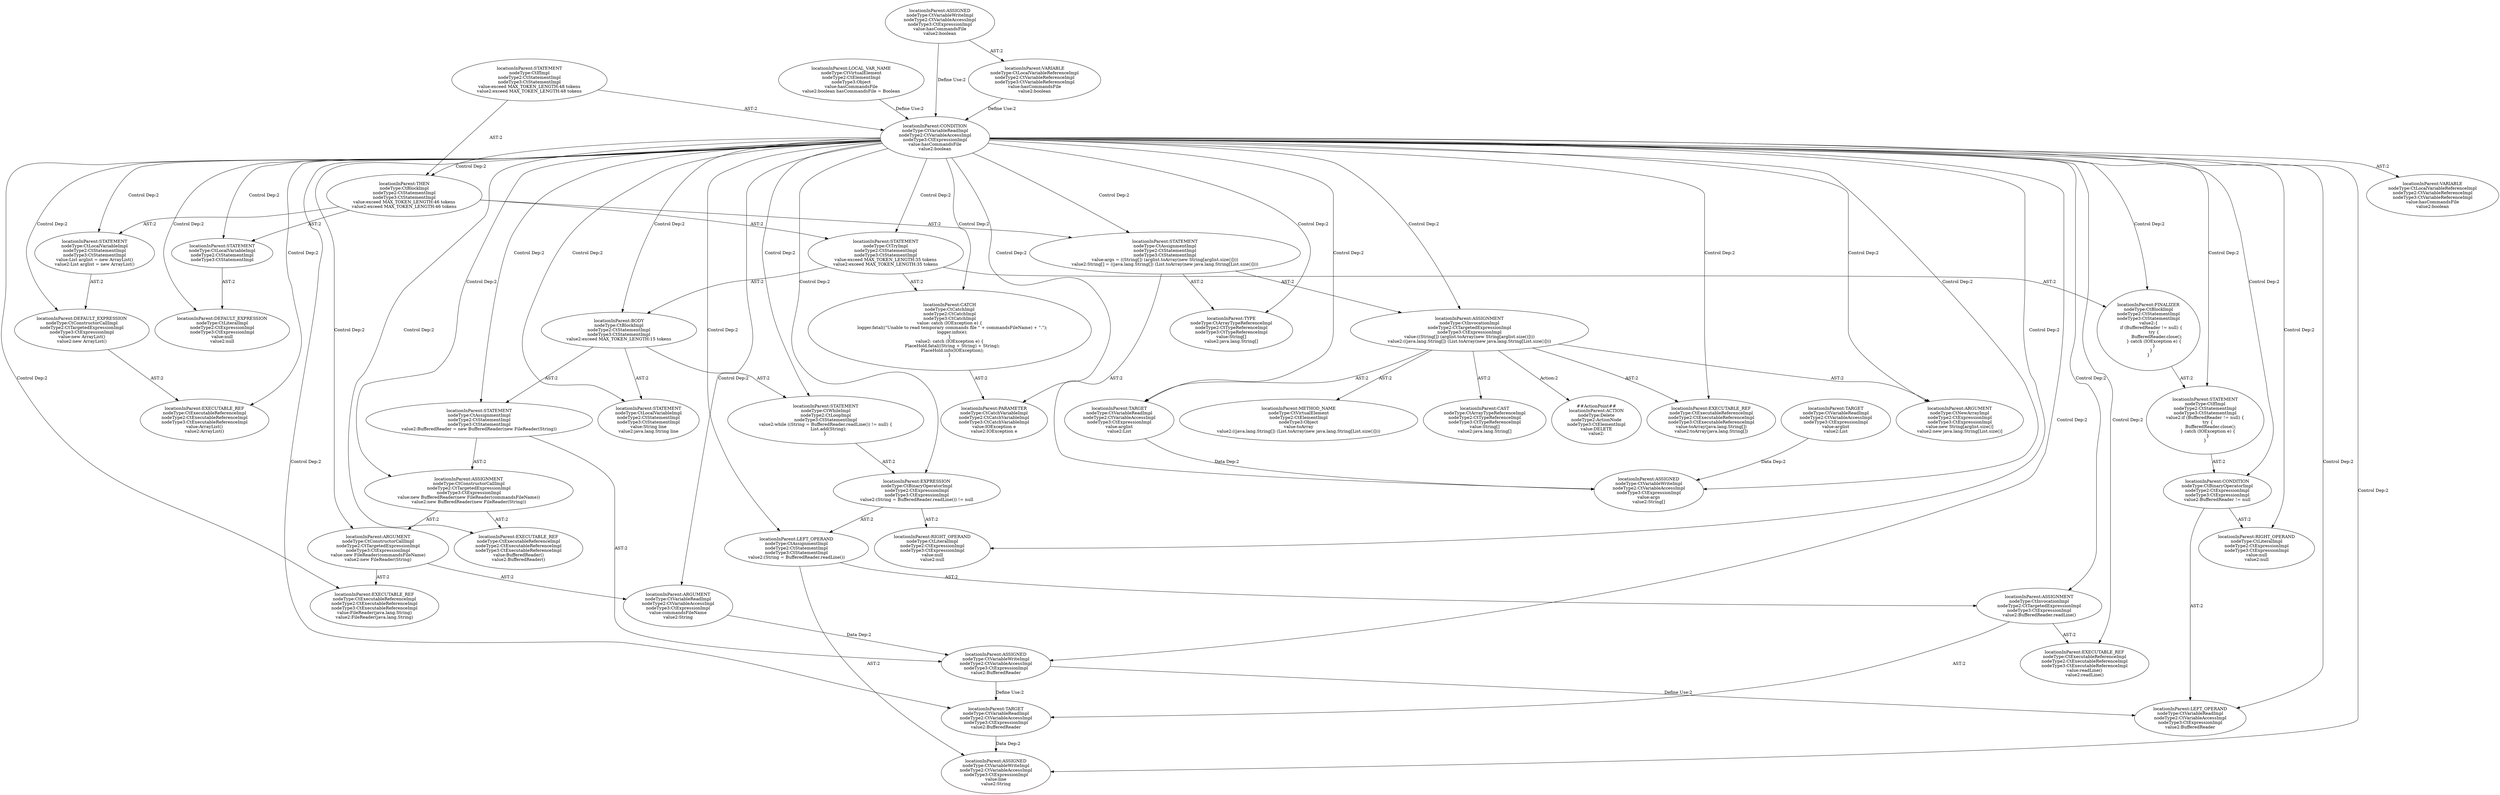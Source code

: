 digraph "Pattern" {
0 [label="##ActionPoint##
locationInParent:ACTION
nodeType:Delete
nodeType2:ActionNode
nodeType3:CtElementImpl
value:DELETE
value2:" shape=ellipse]
1 [label="locationInParent:ASSIGNMENT
nodeType:CtInvocationImpl
nodeType2:CtTargetedExpressionImpl
nodeType3:CtExpressionImpl
value:((String[]) (arglist.toArray(new String[arglist.size()])))
value2:((java.lang.String[]) (List.toArray(new java.lang.String[List.size()])))" shape=ellipse]
2 [label="locationInParent:CONDITION
nodeType:CtVariableReadImpl
nodeType2:CtVariableAccessImpl
nodeType3:CtExpressionImpl
value:hasCommandsFile
value2:boolean" shape=ellipse]
3 [label="locationInParent:LOCAL_VAR_NAME
nodeType:CtVirtualElement
nodeType2:CtElementImpl
nodeType3:Object
value:hasCommandsFile
value2:boolean hasCommandsFile = Boolean" shape=ellipse]
4 [label="locationInParent:VARIABLE
nodeType:CtLocalVariableReferenceImpl
nodeType2:CtVariableReferenceImpl
nodeType3:CtVariableReferenceImpl
value:hasCommandsFile
value2:boolean" shape=ellipse]
5 [label="locationInParent:ASSIGNED
nodeType:CtVariableWriteImpl
nodeType2:CtVariableAccessImpl
nodeType3:CtExpressionImpl
value:hasCommandsFile
value2:boolean" shape=ellipse]
6 [label="locationInParent:STATEMENT
nodeType:CtIfImpl
nodeType2:CtStatementImpl
nodeType3:CtStatementImpl
value:exceed MAX_TOKEN_LENGTH:48 tokens
value2:exceed MAX_TOKEN_LENGTH:48 tokens" shape=ellipse]
7 [label="locationInParent:VARIABLE
nodeType:CtLocalVariableReferenceImpl
nodeType2:CtVariableReferenceImpl
nodeType3:CtVariableReferenceImpl
value:hasCommandsFile
value2:boolean" shape=ellipse]
8 [label="locationInParent:THEN
nodeType:CtBlockImpl
nodeType2:CtStatementImpl
nodeType3:CtStatementImpl
value:exceed MAX_TOKEN_LENGTH:46 tokens
value2:exceed MAX_TOKEN_LENGTH:46 tokens" shape=ellipse]
9 [label="locationInParent:STATEMENT
nodeType:CtLocalVariableImpl
nodeType2:CtStatementImpl
nodeType3:CtStatementImpl
value:List arglist = new ArrayList()
value2:List arglist = new ArrayList()" shape=ellipse]
10 [label="locationInParent:DEFAULT_EXPRESSION
nodeType:CtConstructorCallImpl
nodeType2:CtTargetedExpressionImpl
nodeType3:CtExpressionImpl
value:new ArrayList()
value2:new ArrayList()" shape=ellipse]
11 [label="locationInParent:EXECUTABLE_REF
nodeType:CtExecutableReferenceImpl
nodeType2:CtExecutableReferenceImpl
nodeType3:CtExecutableReferenceImpl
value:ArrayList()
value2:ArrayList()" shape=ellipse]
12 [label="locationInParent:STATEMENT
nodeType:CtLocalVariableImpl
nodeType2:CtStatementImpl
nodeType3:CtStatementImpl" shape=ellipse]
13 [label="locationInParent:DEFAULT_EXPRESSION
nodeType:CtLiteralImpl
nodeType2:CtExpressionImpl
nodeType3:CtExpressionImpl
value:null
value2:null" shape=ellipse]
14 [label="locationInParent:STATEMENT
nodeType:CtTryImpl
nodeType2:CtStatementImpl
nodeType3:CtStatementImpl
value:exceed MAX_TOKEN_LENGTH:35 tokens
value2:exceed MAX_TOKEN_LENGTH:35 tokens" shape=ellipse]
15 [label="locationInParent:BODY
nodeType:CtBlockImpl
nodeType2:CtStatementImpl
nodeType3:CtStatementImpl
value2:exceed MAX_TOKEN_LENGTH:15 tokens" shape=ellipse]
16 [label="locationInParent:STATEMENT
nodeType:CtAssignmentImpl
nodeType2:CtStatementImpl
nodeType3:CtStatementImpl
value2:BufferedReader = new BufferedReader(new FileReader(String))" shape=ellipse]
17 [label="locationInParent:ASSIGNED
nodeType:CtVariableWriteImpl
nodeType2:CtVariableAccessImpl
nodeType3:CtExpressionImpl
value2:BufferedReader" shape=ellipse]
18 [label="locationInParent:ASSIGNMENT
nodeType:CtConstructorCallImpl
nodeType2:CtTargetedExpressionImpl
nodeType3:CtExpressionImpl
value:new BufferedReader(new FileReader(commandsFileName))
value2:new BufferedReader(new FileReader(String))" shape=ellipse]
19 [label="locationInParent:EXECUTABLE_REF
nodeType:CtExecutableReferenceImpl
nodeType2:CtExecutableReferenceImpl
nodeType3:CtExecutableReferenceImpl
value:BufferedReader()
value2:BufferedReader()" shape=ellipse]
20 [label="locationInParent:ARGUMENT
nodeType:CtConstructorCallImpl
nodeType2:CtTargetedExpressionImpl
nodeType3:CtExpressionImpl
value:new FileReader(commandsFileName)
value2:new FileReader(String)" shape=ellipse]
21 [label="locationInParent:EXECUTABLE_REF
nodeType:CtExecutableReferenceImpl
nodeType2:CtExecutableReferenceImpl
nodeType3:CtExecutableReferenceImpl
value:FileReader(java.lang.String)
value2:FileReader(java.lang.String)" shape=ellipse]
22 [label="locationInParent:ARGUMENT
nodeType:CtVariableReadImpl
nodeType2:CtVariableAccessImpl
nodeType3:CtExpressionImpl
value:commandsFileName
value2:String" shape=ellipse]
23 [label="locationInParent:STATEMENT
nodeType:CtLocalVariableImpl
nodeType2:CtStatementImpl
nodeType3:CtStatementImpl
value:String line
value2:java.lang.String line" shape=ellipse]
24 [label="locationInParent:STATEMENT
nodeType:CtWhileImpl
nodeType2:CtLoopImpl
nodeType3:CtStatementImpl
value2:while ((String = BufferedReader.readLine()) != null) \{
    List.add(String);
\} " shape=ellipse]
25 [label="locationInParent:EXPRESSION
nodeType:CtBinaryOperatorImpl
nodeType2:CtExpressionImpl
nodeType3:CtExpressionImpl
value2:(String = BufferedReader.readLine()) != null" shape=ellipse]
26 [label="locationInParent:LEFT_OPERAND
nodeType:CtAssignmentImpl
nodeType2:CtStatementImpl
nodeType3:CtStatementImpl
value2:(String = BufferedReader.readLine())" shape=ellipse]
27 [label="locationInParent:ASSIGNED
nodeType:CtVariableWriteImpl
nodeType2:CtVariableAccessImpl
nodeType3:CtExpressionImpl
value:line
value2:String" shape=ellipse]
28 [label="locationInParent:ASSIGNMENT
nodeType:CtInvocationImpl
nodeType2:CtTargetedExpressionImpl
nodeType3:CtExpressionImpl
value2:BufferedReader.readLine()" shape=ellipse]
29 [label="locationInParent:EXECUTABLE_REF
nodeType:CtExecutableReferenceImpl
nodeType2:CtExecutableReferenceImpl
nodeType3:CtExecutableReferenceImpl
value:readLine()
value2:readLine()" shape=ellipse]
30 [label="locationInParent:TARGET
nodeType:CtVariableReadImpl
nodeType2:CtVariableAccessImpl
nodeType3:CtExpressionImpl
value2:BufferedReader" shape=ellipse]
31 [label="locationInParent:RIGHT_OPERAND
nodeType:CtLiteralImpl
nodeType2:CtExpressionImpl
nodeType3:CtExpressionImpl
value:null
value2:null" shape=ellipse]
32 [label="locationInParent:CATCH
nodeType:CtCatchImpl
nodeType2:CtCatchImpl
nodeType3:CtCatchImpl
value: catch (IOException e) \{
    logger.fatal((\"Unable to read temporary commands file \" + commandsFileName) + \".\");
    logger.info(e);
\}
value2: catch (IOException e) \{
    PlaceHold.fatal((String + String) + String);
    PlaceHold.info(IOException);
\}" shape=ellipse]
33 [label="locationInParent:PARAMETER
nodeType:CtCatchVariableImpl
nodeType2:CtCatchVariableImpl
nodeType3:CtCatchVariableImpl
value:IOException e
value2:IOException e" shape=ellipse]
34 [label="locationInParent:FINALIZER
nodeType:CtBlockImpl
nodeType2:CtStatementImpl
nodeType3:CtStatementImpl
value2:\{
    if (BufferedReader != null) \{
        try \{
            BufferedReader.close();
        \} catch (IOException e) \{
        \}
    \}
\}" shape=ellipse]
35 [label="locationInParent:STATEMENT
nodeType:CtIfImpl
nodeType2:CtStatementImpl
nodeType3:CtStatementImpl
value2:if (BufferedReader != null) \{
    try \{
        BufferedReader.close();
    \} catch (IOException e) \{
    \}
\}" shape=ellipse]
36 [label="locationInParent:CONDITION
nodeType:CtBinaryOperatorImpl
nodeType2:CtExpressionImpl
nodeType3:CtExpressionImpl
value2:BufferedReader != null" shape=ellipse]
37 [label="locationInParent:LEFT_OPERAND
nodeType:CtVariableReadImpl
nodeType2:CtVariableAccessImpl
nodeType3:CtExpressionImpl
value2:BufferedReader" shape=ellipse]
38 [label="locationInParent:RIGHT_OPERAND
nodeType:CtLiteralImpl
nodeType2:CtExpressionImpl
nodeType3:CtExpressionImpl
value:null
value2:null" shape=ellipse]
39 [label="locationInParent:STATEMENT
nodeType:CtAssignmentImpl
nodeType2:CtStatementImpl
nodeType3:CtStatementImpl
value:args = ((String[]) (arglist.toArray(new String[arglist.size()])))
value2:String[] = ((java.lang.String[]) (List.toArray(new java.lang.String[List.size()])))" shape=ellipse]
40 [label="locationInParent:ASSIGNED
nodeType:CtVariableWriteImpl
nodeType2:CtVariableAccessImpl
nodeType3:CtExpressionImpl
value:args
value2:String[]" shape=ellipse]
41 [label="locationInParent:TARGET
nodeType:CtVariableReadImpl
nodeType2:CtVariableAccessImpl
nodeType3:CtExpressionImpl
value:arglist
value2:List" shape=ellipse]
42 [label="locationInParent:EXECUTABLE_REF
nodeType:CtExecutableReferenceImpl
nodeType2:CtExecutableReferenceImpl
nodeType3:CtExecutableReferenceImpl
value:toArray(java.lang.String[])
value2:toArray(java.lang.String[])" shape=ellipse]
43 [label="locationInParent:TARGET
nodeType:CtVariableReadImpl
nodeType2:CtVariableAccessImpl
nodeType3:CtExpressionImpl
value:arglist
value2:List" shape=ellipse]
44 [label="locationInParent:ARGUMENT
nodeType:CtNewArrayImpl
nodeType2:CtExpressionImpl
nodeType3:CtExpressionImpl
value:new String[arglist.size()]
value2:new java.lang.String[List.size()]" shape=ellipse]
45 [label="locationInParent:TYPE
nodeType:CtArrayTypeReferenceImpl
nodeType2:CtTypeReferenceImpl
nodeType3:CtTypeReferenceImpl
value:String[]
value2:java.lang.String[]" shape=ellipse]
46 [label="locationInParent:METHOD_NAME
nodeType:CtVirtualElement
nodeType2:CtElementImpl
nodeType3:Object
value:toArray
value2:((java.lang.String[]) (List.toArray(new java.lang.String[List.size()])))" shape=ellipse]
47 [label="locationInParent:CAST
nodeType:CtArrayTypeReferenceImpl
nodeType2:CtTypeReferenceImpl
nodeType3:CtTypeReferenceImpl
value:String[]
value2:java.lang.String[]" shape=ellipse]
1 -> 0 [label="Action:2"];
1 -> 46 [label="AST:2"];
1 -> 47 [label="AST:2"];
1 -> 43 [label="AST:2"];
1 -> 42 [label="AST:2"];
1 -> 44 [label="AST:2"];
2 -> 1 [label="Control Dep:2"];
2 -> 7 [label="AST:2"];
2 -> 8 [label="Control Dep:2"];
2 -> 9 [label="Control Dep:2"];
2 -> 10 [label="Control Dep:2"];
2 -> 11 [label="Control Dep:2"];
2 -> 12 [label="Control Dep:2"];
2 -> 13 [label="Control Dep:2"];
2 -> 14 [label="Control Dep:2"];
2 -> 15 [label="Control Dep:2"];
2 -> 16 [label="Control Dep:2"];
2 -> 17 [label="Control Dep:2"];
2 -> 18 [label="Control Dep:2"];
2 -> 19 [label="Control Dep:2"];
2 -> 20 [label="Control Dep:2"];
2 -> 21 [label="Control Dep:2"];
2 -> 22 [label="Control Dep:2"];
2 -> 23 [label="Control Dep:2"];
2 -> 24 [label="Control Dep:2"];
2 -> 25 [label="Control Dep:2"];
2 -> 26 [label="Control Dep:2"];
2 -> 27 [label="Control Dep:2"];
2 -> 28 [label="Control Dep:2"];
2 -> 29 [label="Control Dep:2"];
2 -> 30 [label="Control Dep:2"];
2 -> 31 [label="Control Dep:2"];
2 -> 32 [label="Control Dep:2"];
2 -> 33 [label="Control Dep:2"];
2 -> 34 [label="Control Dep:2"];
2 -> 35 [label="Control Dep:2"];
2 -> 36 [label="Control Dep:2"];
2 -> 37 [label="Control Dep:2"];
2 -> 38 [label="Control Dep:2"];
2 -> 39 [label="Control Dep:2"];
2 -> 40 [label="Control Dep:2"];
2 -> 42 [label="Control Dep:2"];
2 -> 43 [label="Control Dep:2"];
2 -> 44 [label="Control Dep:2"];
2 -> 45 [label="Control Dep:2"];
3 -> 2 [label="Define Use:2"];
4 -> 2 [label="Define Use:2"];
5 -> 2 [label="Define Use:2"];
5 -> 4 [label="AST:2"];
6 -> 2 [label="AST:2"];
6 -> 8 [label="AST:2"];
8 -> 9 [label="AST:2"];
8 -> 12 [label="AST:2"];
8 -> 14 [label="AST:2"];
8 -> 39 [label="AST:2"];
9 -> 10 [label="AST:2"];
10 -> 11 [label="AST:2"];
12 -> 13 [label="AST:2"];
14 -> 15 [label="AST:2"];
14 -> 32 [label="AST:2"];
14 -> 34 [label="AST:2"];
15 -> 16 [label="AST:2"];
15 -> 23 [label="AST:2"];
15 -> 24 [label="AST:2"];
16 -> 17 [label="AST:2"];
16 -> 18 [label="AST:2"];
17 -> 30 [label="Define Use:2"];
17 -> 37 [label="Define Use:2"];
18 -> 19 [label="AST:2"];
18 -> 20 [label="AST:2"];
20 -> 21 [label="AST:2"];
20 -> 22 [label="AST:2"];
22 -> 17 [label="Data Dep:2"];
24 -> 25 [label="AST:2"];
25 -> 26 [label="AST:2"];
25 -> 31 [label="AST:2"];
26 -> 27 [label="AST:2"];
26 -> 28 [label="AST:2"];
28 -> 30 [label="AST:2"];
28 -> 29 [label="AST:2"];
30 -> 27 [label="Data Dep:2"];
32 -> 33 [label="AST:2"];
34 -> 35 [label="AST:2"];
35 -> 36 [label="AST:2"];
36 -> 37 [label="AST:2"];
36 -> 38 [label="AST:2"];
39 -> 1 [label="AST:2"];
39 -> 45 [label="AST:2"];
39 -> 40 [label="AST:2"];
41 -> 40 [label="Data Dep:2"];
43 -> 40 [label="Data Dep:2"];
}